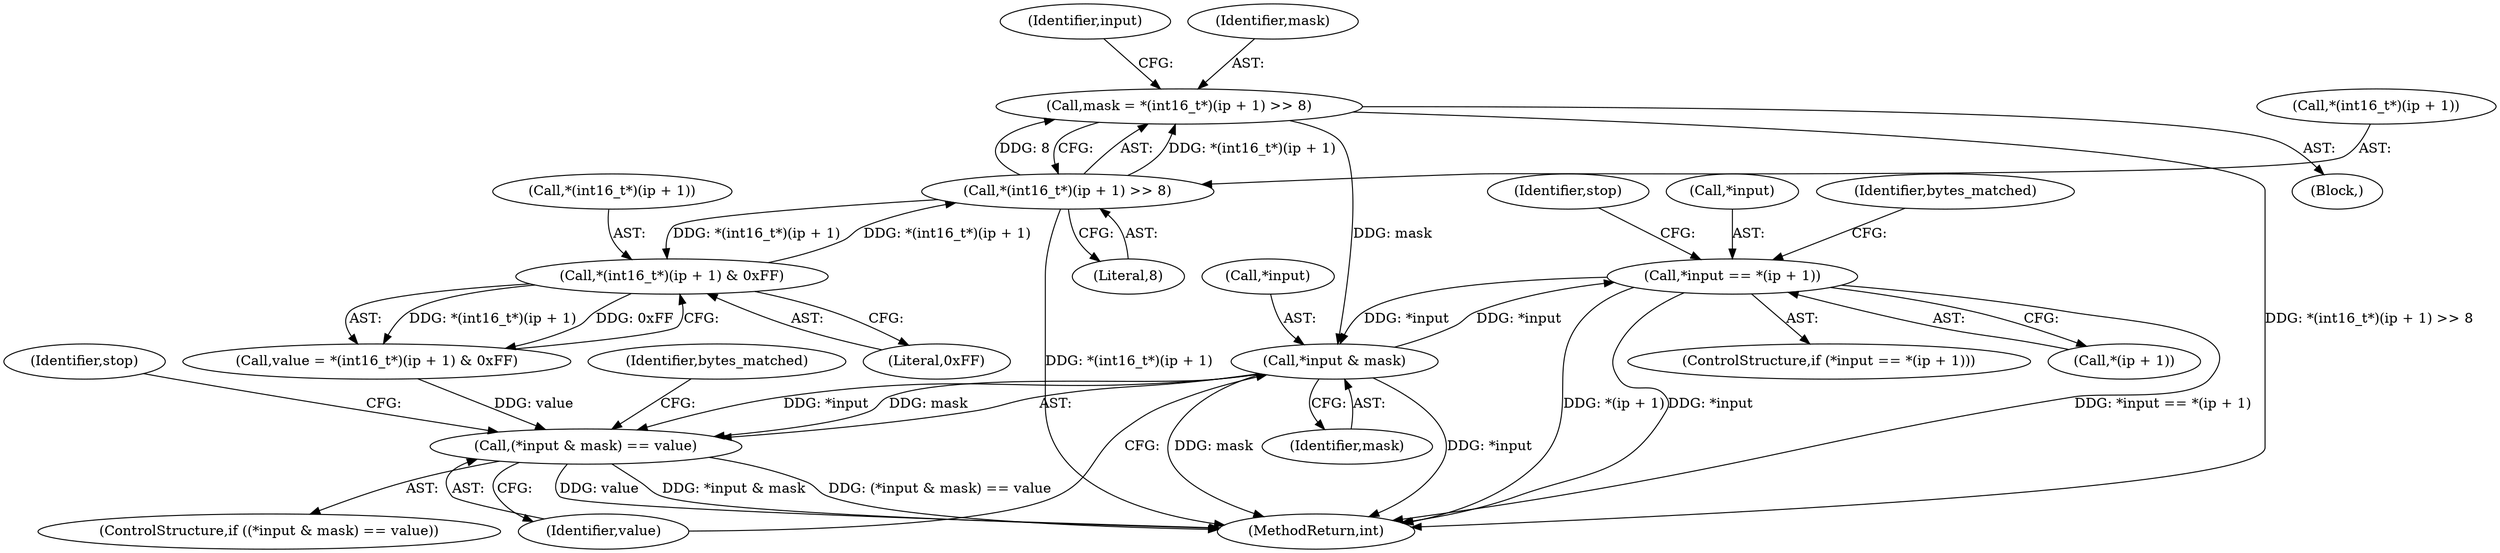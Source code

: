 digraph "0_yara_992480c30f75943e9cd6245bb2015c7737f9b661@pointer" {
"1000256" [label="(Call,*input == *(ip + 1))"];
"1000301" [label="(Call,*input & mask)"];
"1000256" [label="(Call,*input == *(ip + 1))"];
"1000289" [label="(Call,mask = *(int16_t*)(ip + 1) >> 8)"];
"1000291" [label="(Call,*(int16_t*)(ip + 1) >> 8)"];
"1000281" [label="(Call,*(int16_t*)(ip + 1) & 0xFF)"];
"1000300" [label="(Call,(*input & mask) == value)"];
"1000292" [label="(Call,*(int16_t*)(ip + 1))"];
"1000279" [label="(Call,value = *(int16_t*)(ip + 1) & 0xFF)"];
"1000281" [label="(Call,*(int16_t*)(ip + 1) & 0xFF)"];
"1000257" [label="(Call,*input)"];
"1000291" [label="(Call,*(int16_t*)(ip + 1) >> 8)"];
"1000256" [label="(Call,*input == *(ip + 1))"];
"1000301" [label="(Call,*input & mask)"];
"1000303" [label="(Identifier,input)"];
"1000305" [label="(Identifier,value)"];
"1000290" [label="(Identifier,mask)"];
"1000308" [label="(Identifier,bytes_matched)"];
"1000289" [label="(Call,mask = *(int16_t*)(ip + 1) >> 8)"];
"1000298" [label="(Literal,8)"];
"1000299" [label="(ControlStructure,if ((*input & mask) == value))"];
"1000452" [label="(MethodReturn,int)"];
"1000300" [label="(Call,(*input & mask) == value)"];
"1000265" [label="(Identifier,bytes_matched)"];
"1000255" [label="(ControlStructure,if (*input == *(ip + 1)))"];
"1000304" [label="(Identifier,mask)"];
"1000275" [label="(Identifier,stop)"];
"1000282" [label="(Call,*(int16_t*)(ip + 1))"];
"1000253" [label="(Block,)"];
"1000288" [label="(Literal,0xFF)"];
"1000259" [label="(Call,*(ip + 1))"];
"1000302" [label="(Call,*input)"];
"1000318" [label="(Identifier,stop)"];
"1000256" -> "1000255"  [label="AST: "];
"1000256" -> "1000259"  [label="CFG: "];
"1000257" -> "1000256"  [label="AST: "];
"1000259" -> "1000256"  [label="AST: "];
"1000265" -> "1000256"  [label="CFG: "];
"1000275" -> "1000256"  [label="CFG: "];
"1000256" -> "1000452"  [label="DDG: *(ip + 1)"];
"1000256" -> "1000452"  [label="DDG: *input"];
"1000256" -> "1000452"  [label="DDG: *input == *(ip + 1)"];
"1000301" -> "1000256"  [label="DDG: *input"];
"1000256" -> "1000301"  [label="DDG: *input"];
"1000301" -> "1000300"  [label="AST: "];
"1000301" -> "1000304"  [label="CFG: "];
"1000302" -> "1000301"  [label="AST: "];
"1000304" -> "1000301"  [label="AST: "];
"1000305" -> "1000301"  [label="CFG: "];
"1000301" -> "1000452"  [label="DDG: mask"];
"1000301" -> "1000452"  [label="DDG: *input"];
"1000301" -> "1000300"  [label="DDG: *input"];
"1000301" -> "1000300"  [label="DDG: mask"];
"1000289" -> "1000301"  [label="DDG: mask"];
"1000289" -> "1000253"  [label="AST: "];
"1000289" -> "1000291"  [label="CFG: "];
"1000290" -> "1000289"  [label="AST: "];
"1000291" -> "1000289"  [label="AST: "];
"1000303" -> "1000289"  [label="CFG: "];
"1000289" -> "1000452"  [label="DDG: *(int16_t*)(ip + 1) >> 8"];
"1000291" -> "1000289"  [label="DDG: *(int16_t*)(ip + 1)"];
"1000291" -> "1000289"  [label="DDG: 8"];
"1000291" -> "1000298"  [label="CFG: "];
"1000292" -> "1000291"  [label="AST: "];
"1000298" -> "1000291"  [label="AST: "];
"1000291" -> "1000452"  [label="DDG: *(int16_t*)(ip + 1)"];
"1000291" -> "1000281"  [label="DDG: *(int16_t*)(ip + 1)"];
"1000281" -> "1000291"  [label="DDG: *(int16_t*)(ip + 1)"];
"1000281" -> "1000279"  [label="AST: "];
"1000281" -> "1000288"  [label="CFG: "];
"1000282" -> "1000281"  [label="AST: "];
"1000288" -> "1000281"  [label="AST: "];
"1000279" -> "1000281"  [label="CFG: "];
"1000281" -> "1000279"  [label="DDG: *(int16_t*)(ip + 1)"];
"1000281" -> "1000279"  [label="DDG: 0xFF"];
"1000300" -> "1000299"  [label="AST: "];
"1000300" -> "1000305"  [label="CFG: "];
"1000305" -> "1000300"  [label="AST: "];
"1000308" -> "1000300"  [label="CFG: "];
"1000318" -> "1000300"  [label="CFG: "];
"1000300" -> "1000452"  [label="DDG: value"];
"1000300" -> "1000452"  [label="DDG: *input & mask"];
"1000300" -> "1000452"  [label="DDG: (*input & mask) == value"];
"1000279" -> "1000300"  [label="DDG: value"];
}
